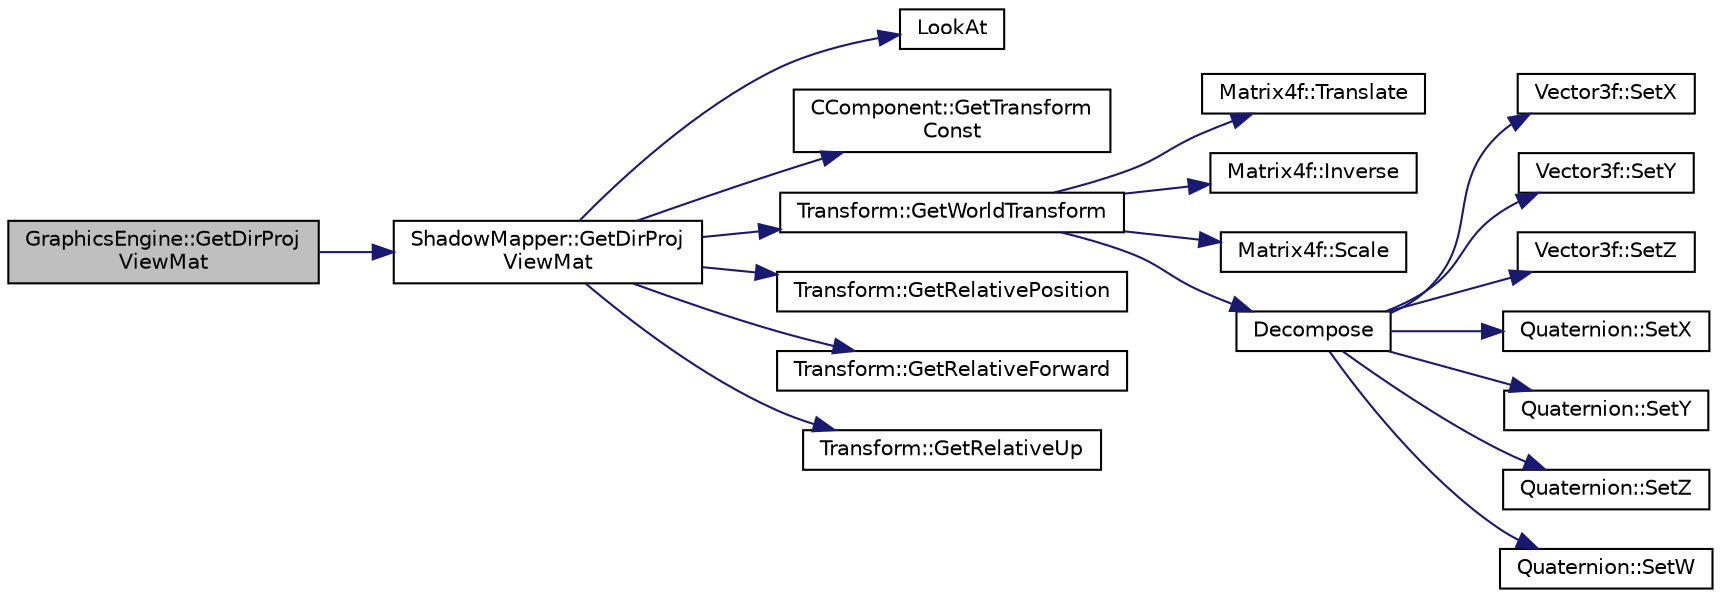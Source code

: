 digraph "GraphicsEngine::GetDirProjViewMat"
{
 // LATEX_PDF_SIZE
  edge [fontname="Helvetica",fontsize="10",labelfontname="Helvetica",labelfontsize="10"];
  node [fontname="Helvetica",fontsize="10",shape=record];
  rankdir="LR";
  Node308 [label="GraphicsEngine::GetDirProj\lViewMat",height=0.2,width=0.4,color="black", fillcolor="grey75", style="filled", fontcolor="black",tooltip=" "];
  Node308 -> Node309 [color="midnightblue",fontsize="10",style="solid",fontname="Helvetica"];
  Node309 [label="ShadowMapper::GetDirProj\lViewMat",height=0.2,width=0.4,color="black", fillcolor="white", style="filled",URL="$class_shadow_mapper.html#a9e1063d10ebf9d3e2b9375b73e823325",tooltip=" "];
  Node309 -> Node310 [color="midnightblue",fontsize="10",style="solid",fontname="Helvetica"];
  Node310 [label="LookAt",height=0.2,width=0.4,color="black", fillcolor="white", style="filled",URL="$_misc_math_8cpp.html#a84fdff132c6f3a334dbb0146e255b072",tooltip=" "];
  Node309 -> Node311 [color="midnightblue",fontsize="10",style="solid",fontname="Helvetica"];
  Node311 [label="CComponent::GetTransform\lConst",height=0.2,width=0.4,color="black", fillcolor="white", style="filled",URL="$class_c_component.html#af5cce04979b7dbc171f0898f9d375603",tooltip="get a constant reference to transform"];
  Node309 -> Node312 [color="midnightblue",fontsize="10",style="solid",fontname="Helvetica"];
  Node312 [label="Transform::GetWorldTransform",height=0.2,width=0.4,color="black", fillcolor="white", style="filled",URL="$class_transform.html#ac84077749121c7c7192d3ffa47db49c9",tooltip="Gets this transform's absolute value in world space based on all its parents."];
  Node312 -> Node313 [color="midnightblue",fontsize="10",style="solid",fontname="Helvetica"];
  Node313 [label="Matrix4f::Translate",height=0.2,width=0.4,color="black", fillcolor="white", style="filled",URL="$class_matrix4f.html#a7f24e90f377fa263ff85116aad8f25bb",tooltip=" "];
  Node312 -> Node314 [color="midnightblue",fontsize="10",style="solid",fontname="Helvetica"];
  Node314 [label="Matrix4f::Inverse",height=0.2,width=0.4,color="black", fillcolor="white", style="filled",URL="$class_matrix4f.html#aa09d69518dac4d550ad479961ec19f73",tooltip=" "];
  Node312 -> Node315 [color="midnightblue",fontsize="10",style="solid",fontname="Helvetica"];
  Node315 [label="Matrix4f::Scale",height=0.2,width=0.4,color="black", fillcolor="white", style="filled",URL="$class_matrix4f.html#a71cb5e4de86d71bf51c079ad8acbf229",tooltip=" "];
  Node312 -> Node316 [color="midnightblue",fontsize="10",style="solid",fontname="Helvetica"];
  Node316 [label="Decompose",height=0.2,width=0.4,color="black", fillcolor="white", style="filled",URL="$_misc_math_8cpp.html#a5333ad52717a28c5234329908023c296",tooltip=" "];
  Node316 -> Node317 [color="midnightblue",fontsize="10",style="solid",fontname="Helvetica"];
  Node317 [label="Vector3f::SetX",height=0.2,width=0.4,color="black", fillcolor="white", style="filled",URL="$class_vector3f.html#aaa6791fa256647707bcf41017f498bcf",tooltip="x value mutator"];
  Node316 -> Node318 [color="midnightblue",fontsize="10",style="solid",fontname="Helvetica"];
  Node318 [label="Vector3f::SetY",height=0.2,width=0.4,color="black", fillcolor="white", style="filled",URL="$class_vector3f.html#a260bcd7eb6bebb43f79a29421d254f2b",tooltip="y value mutator"];
  Node316 -> Node319 [color="midnightblue",fontsize="10",style="solid",fontname="Helvetica"];
  Node319 [label="Vector3f::SetZ",height=0.2,width=0.4,color="black", fillcolor="white", style="filled",URL="$class_vector3f.html#afb24d616af2e75cce9af632c870141ac",tooltip="z value mutator"];
  Node316 -> Node320 [color="midnightblue",fontsize="10",style="solid",fontname="Helvetica"];
  Node320 [label="Quaternion::SetX",height=0.2,width=0.4,color="black", fillcolor="white", style="filled",URL="$class_quaternion.html#a1bfc1782be552d9163706f772faab415",tooltip="x value mutator"];
  Node316 -> Node321 [color="midnightblue",fontsize="10",style="solid",fontname="Helvetica"];
  Node321 [label="Quaternion::SetY",height=0.2,width=0.4,color="black", fillcolor="white", style="filled",URL="$class_quaternion.html#a7bb167a496e76cd5dfeeff68cd22c143",tooltip="y value mutator"];
  Node316 -> Node322 [color="midnightblue",fontsize="10",style="solid",fontname="Helvetica"];
  Node322 [label="Quaternion::SetZ",height=0.2,width=0.4,color="black", fillcolor="white", style="filled",URL="$class_quaternion.html#a68030fa2014f3d281ac8116722954661",tooltip="z value mutator"];
  Node316 -> Node323 [color="midnightblue",fontsize="10",style="solid",fontname="Helvetica"];
  Node323 [label="Quaternion::SetW",height=0.2,width=0.4,color="black", fillcolor="white", style="filled",URL="$class_quaternion.html#a1ebf115669b6eea34055c9ceabbab3c7",tooltip="w value mutator"];
  Node309 -> Node324 [color="midnightblue",fontsize="10",style="solid",fontname="Helvetica"];
  Node324 [label="Transform::GetRelativePosition",height=0.2,width=0.4,color="black", fillcolor="white", style="filled",URL="$class_transform.html#a07df84a85998644477081fc31d53e546",tooltip="position accessor"];
  Node309 -> Node325 [color="midnightblue",fontsize="10",style="solid",fontname="Helvetica"];
  Node325 [label="Transform::GetRelativeForward",height=0.2,width=0.4,color="black", fillcolor="white", style="filled",URL="$class_transform.html#acdae6b71a7ab33739288c07e5876bc40",tooltip="Retrieves the forward direction of this vector relative to parent transform."];
  Node309 -> Node326 [color="midnightblue",fontsize="10",style="solid",fontname="Helvetica"];
  Node326 [label="Transform::GetRelativeUp",height=0.2,width=0.4,color="black", fillcolor="white", style="filled",URL="$class_transform.html#a6b845db08255a6fa05d94bfeefc7ef9f",tooltip="Retrieves the up direction of this vector relative to parent transform."];
}
